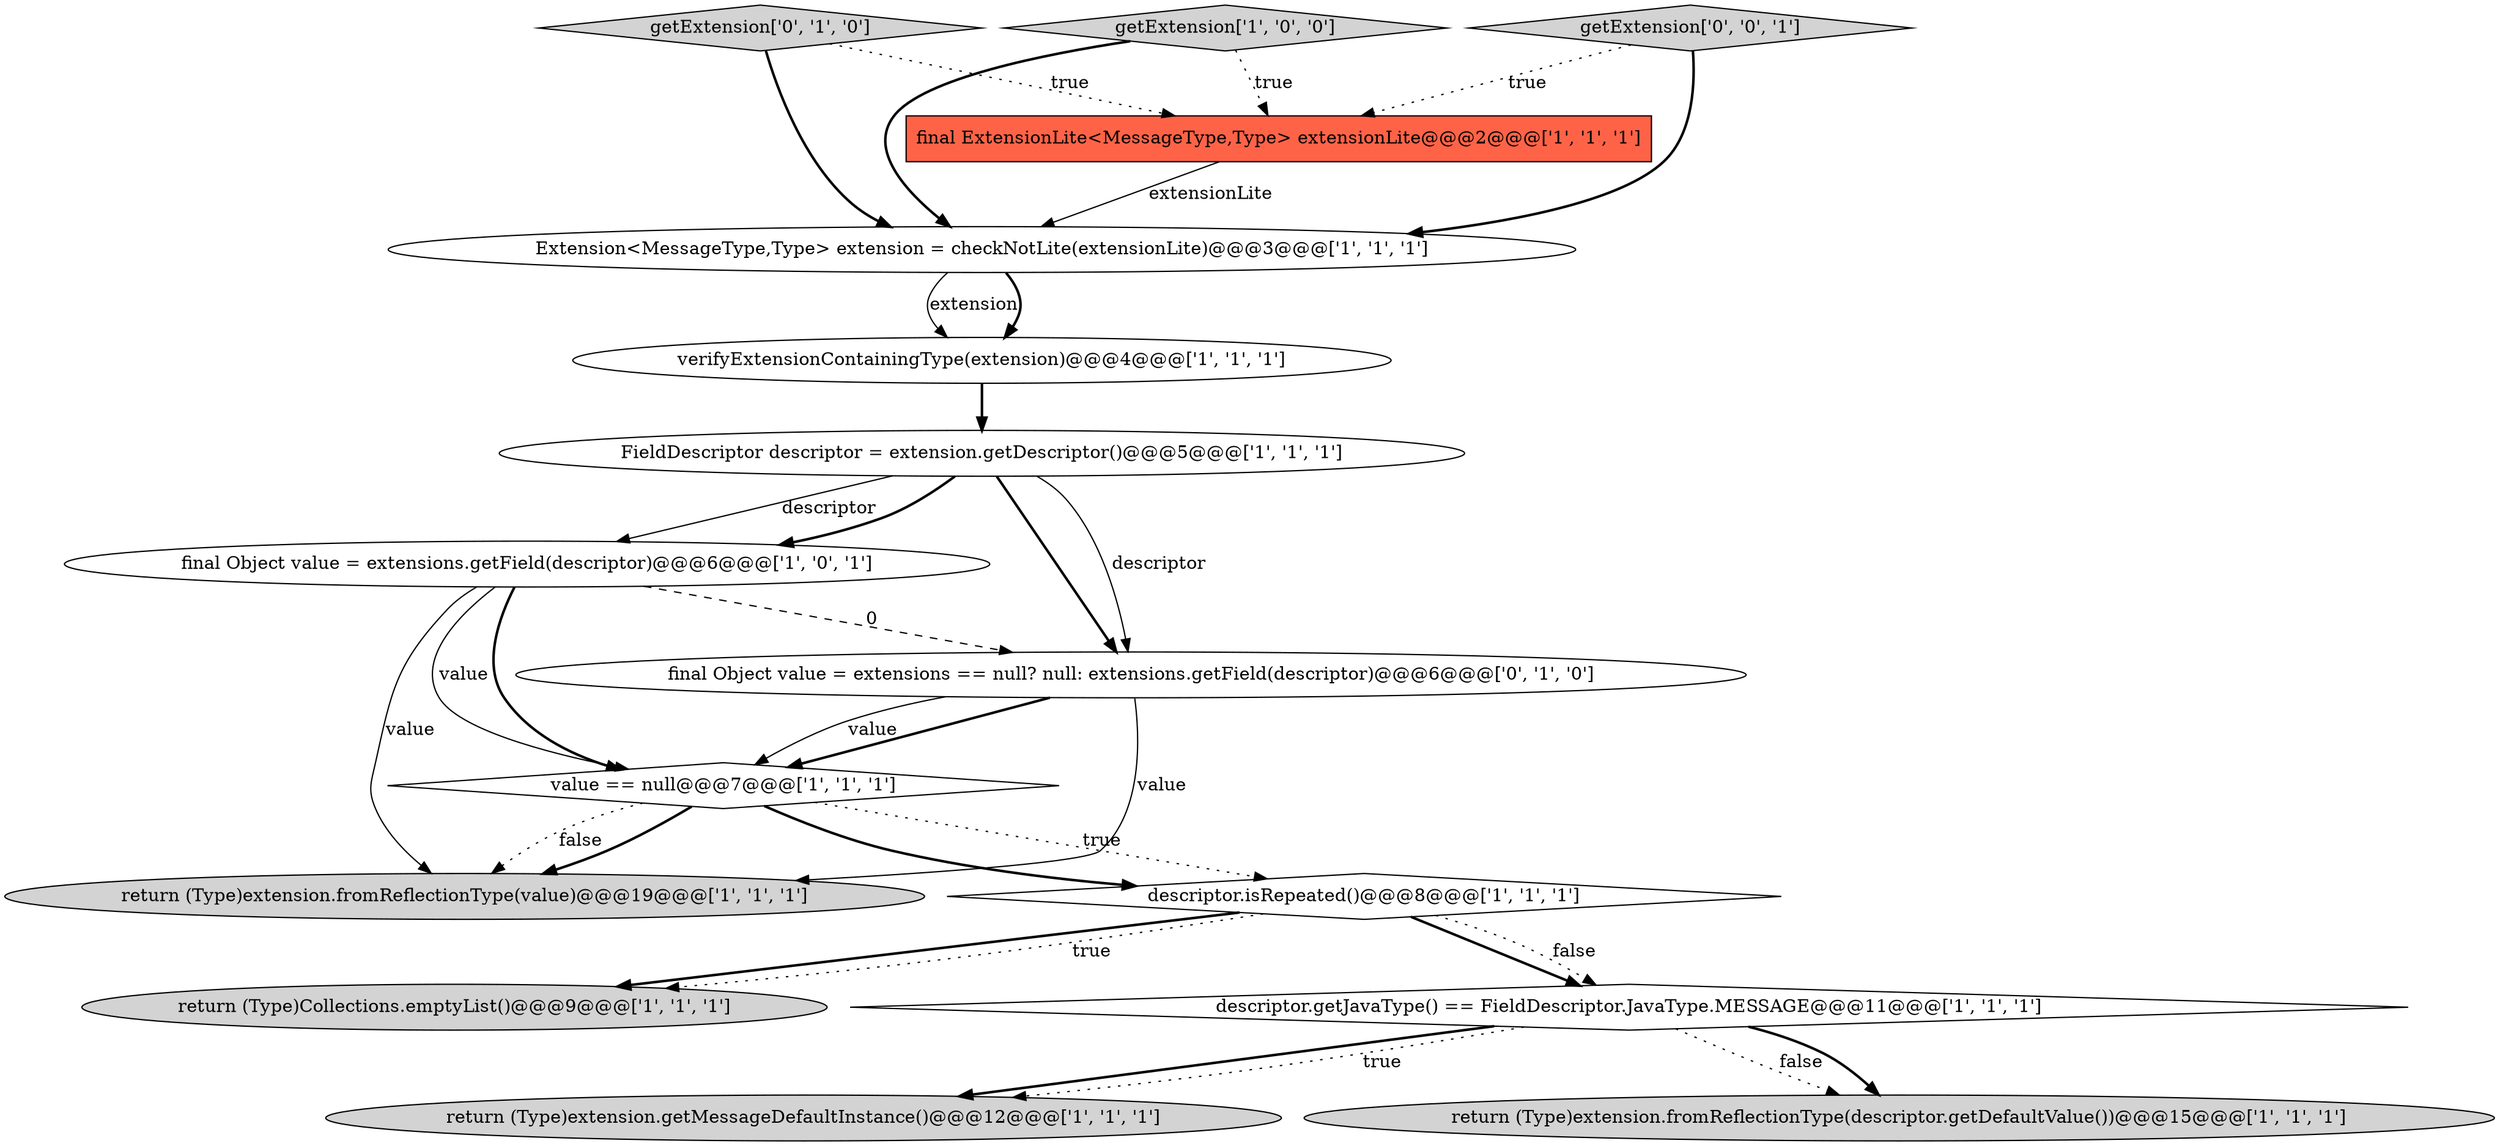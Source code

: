 digraph {
4 [style = filled, label = "value == null@@@7@@@['1', '1', '1']", fillcolor = white, shape = diamond image = "AAA0AAABBB1BBB"];
9 [style = filled, label = "return (Type)extension.getMessageDefaultInstance()@@@12@@@['1', '1', '1']", fillcolor = lightgray, shape = ellipse image = "AAA0AAABBB1BBB"];
6 [style = filled, label = "return (Type)extension.fromReflectionType(descriptor.getDefaultValue())@@@15@@@['1', '1', '1']", fillcolor = lightgray, shape = ellipse image = "AAA0AAABBB1BBB"];
7 [style = filled, label = "descriptor.isRepeated()@@@8@@@['1', '1', '1']", fillcolor = white, shape = diamond image = "AAA0AAABBB1BBB"];
8 [style = filled, label = "return (Type)extension.fromReflectionType(value)@@@19@@@['1', '1', '1']", fillcolor = lightgray, shape = ellipse image = "AAA0AAABBB1BBB"];
14 [style = filled, label = "getExtension['0', '1', '0']", fillcolor = lightgray, shape = diamond image = "AAA0AAABBB2BBB"];
0 [style = filled, label = "verifyExtensionContainingType(extension)@@@4@@@['1', '1', '1']", fillcolor = white, shape = ellipse image = "AAA0AAABBB1BBB"];
2 [style = filled, label = "Extension<MessageType,Type> extension = checkNotLite(extensionLite)@@@3@@@['1', '1', '1']", fillcolor = white, shape = ellipse image = "AAA0AAABBB1BBB"];
12 [style = filled, label = "FieldDescriptor descriptor = extension.getDescriptor()@@@5@@@['1', '1', '1']", fillcolor = white, shape = ellipse image = "AAA0AAABBB1BBB"];
5 [style = filled, label = "final ExtensionLite<MessageType,Type> extensionLite@@@2@@@['1', '1', '1']", fillcolor = tomato, shape = box image = "AAA0AAABBB1BBB"];
11 [style = filled, label = "final Object value = extensions.getField(descriptor)@@@6@@@['1', '0', '1']", fillcolor = white, shape = ellipse image = "AAA0AAABBB1BBB"];
1 [style = filled, label = "getExtension['1', '0', '0']", fillcolor = lightgray, shape = diamond image = "AAA0AAABBB1BBB"];
15 [style = filled, label = "getExtension['0', '0', '1']", fillcolor = lightgray, shape = diamond image = "AAA0AAABBB3BBB"];
10 [style = filled, label = "return (Type)Collections.emptyList()@@@9@@@['1', '1', '1']", fillcolor = lightgray, shape = ellipse image = "AAA0AAABBB1BBB"];
3 [style = filled, label = "descriptor.getJavaType() == FieldDescriptor.JavaType.MESSAGE@@@11@@@['1', '1', '1']", fillcolor = white, shape = diamond image = "AAA0AAABBB1BBB"];
13 [style = filled, label = "final Object value = extensions == null? null: extensions.getField(descriptor)@@@6@@@['0', '1', '0']", fillcolor = white, shape = ellipse image = "AAA1AAABBB2BBB"];
5->2 [style = solid, label="extensionLite"];
11->4 [style = bold, label=""];
4->7 [style = bold, label=""];
13->4 [style = bold, label=""];
14->5 [style = dotted, label="true"];
11->13 [style = dashed, label="0"];
11->4 [style = solid, label="value"];
7->10 [style = bold, label=""];
3->6 [style = dotted, label="false"];
12->11 [style = solid, label="descriptor"];
4->7 [style = dotted, label="true"];
7->10 [style = dotted, label="true"];
2->0 [style = solid, label="extension"];
12->13 [style = solid, label="descriptor"];
4->8 [style = bold, label=""];
13->8 [style = solid, label="value"];
13->4 [style = solid, label="value"];
15->2 [style = bold, label=""];
12->13 [style = bold, label=""];
3->6 [style = bold, label=""];
7->3 [style = bold, label=""];
15->5 [style = dotted, label="true"];
0->12 [style = bold, label=""];
1->5 [style = dotted, label="true"];
3->9 [style = bold, label=""];
7->3 [style = dotted, label="false"];
14->2 [style = bold, label=""];
12->11 [style = bold, label=""];
2->0 [style = bold, label=""];
11->8 [style = solid, label="value"];
4->8 [style = dotted, label="false"];
3->9 [style = dotted, label="true"];
1->2 [style = bold, label=""];
}

